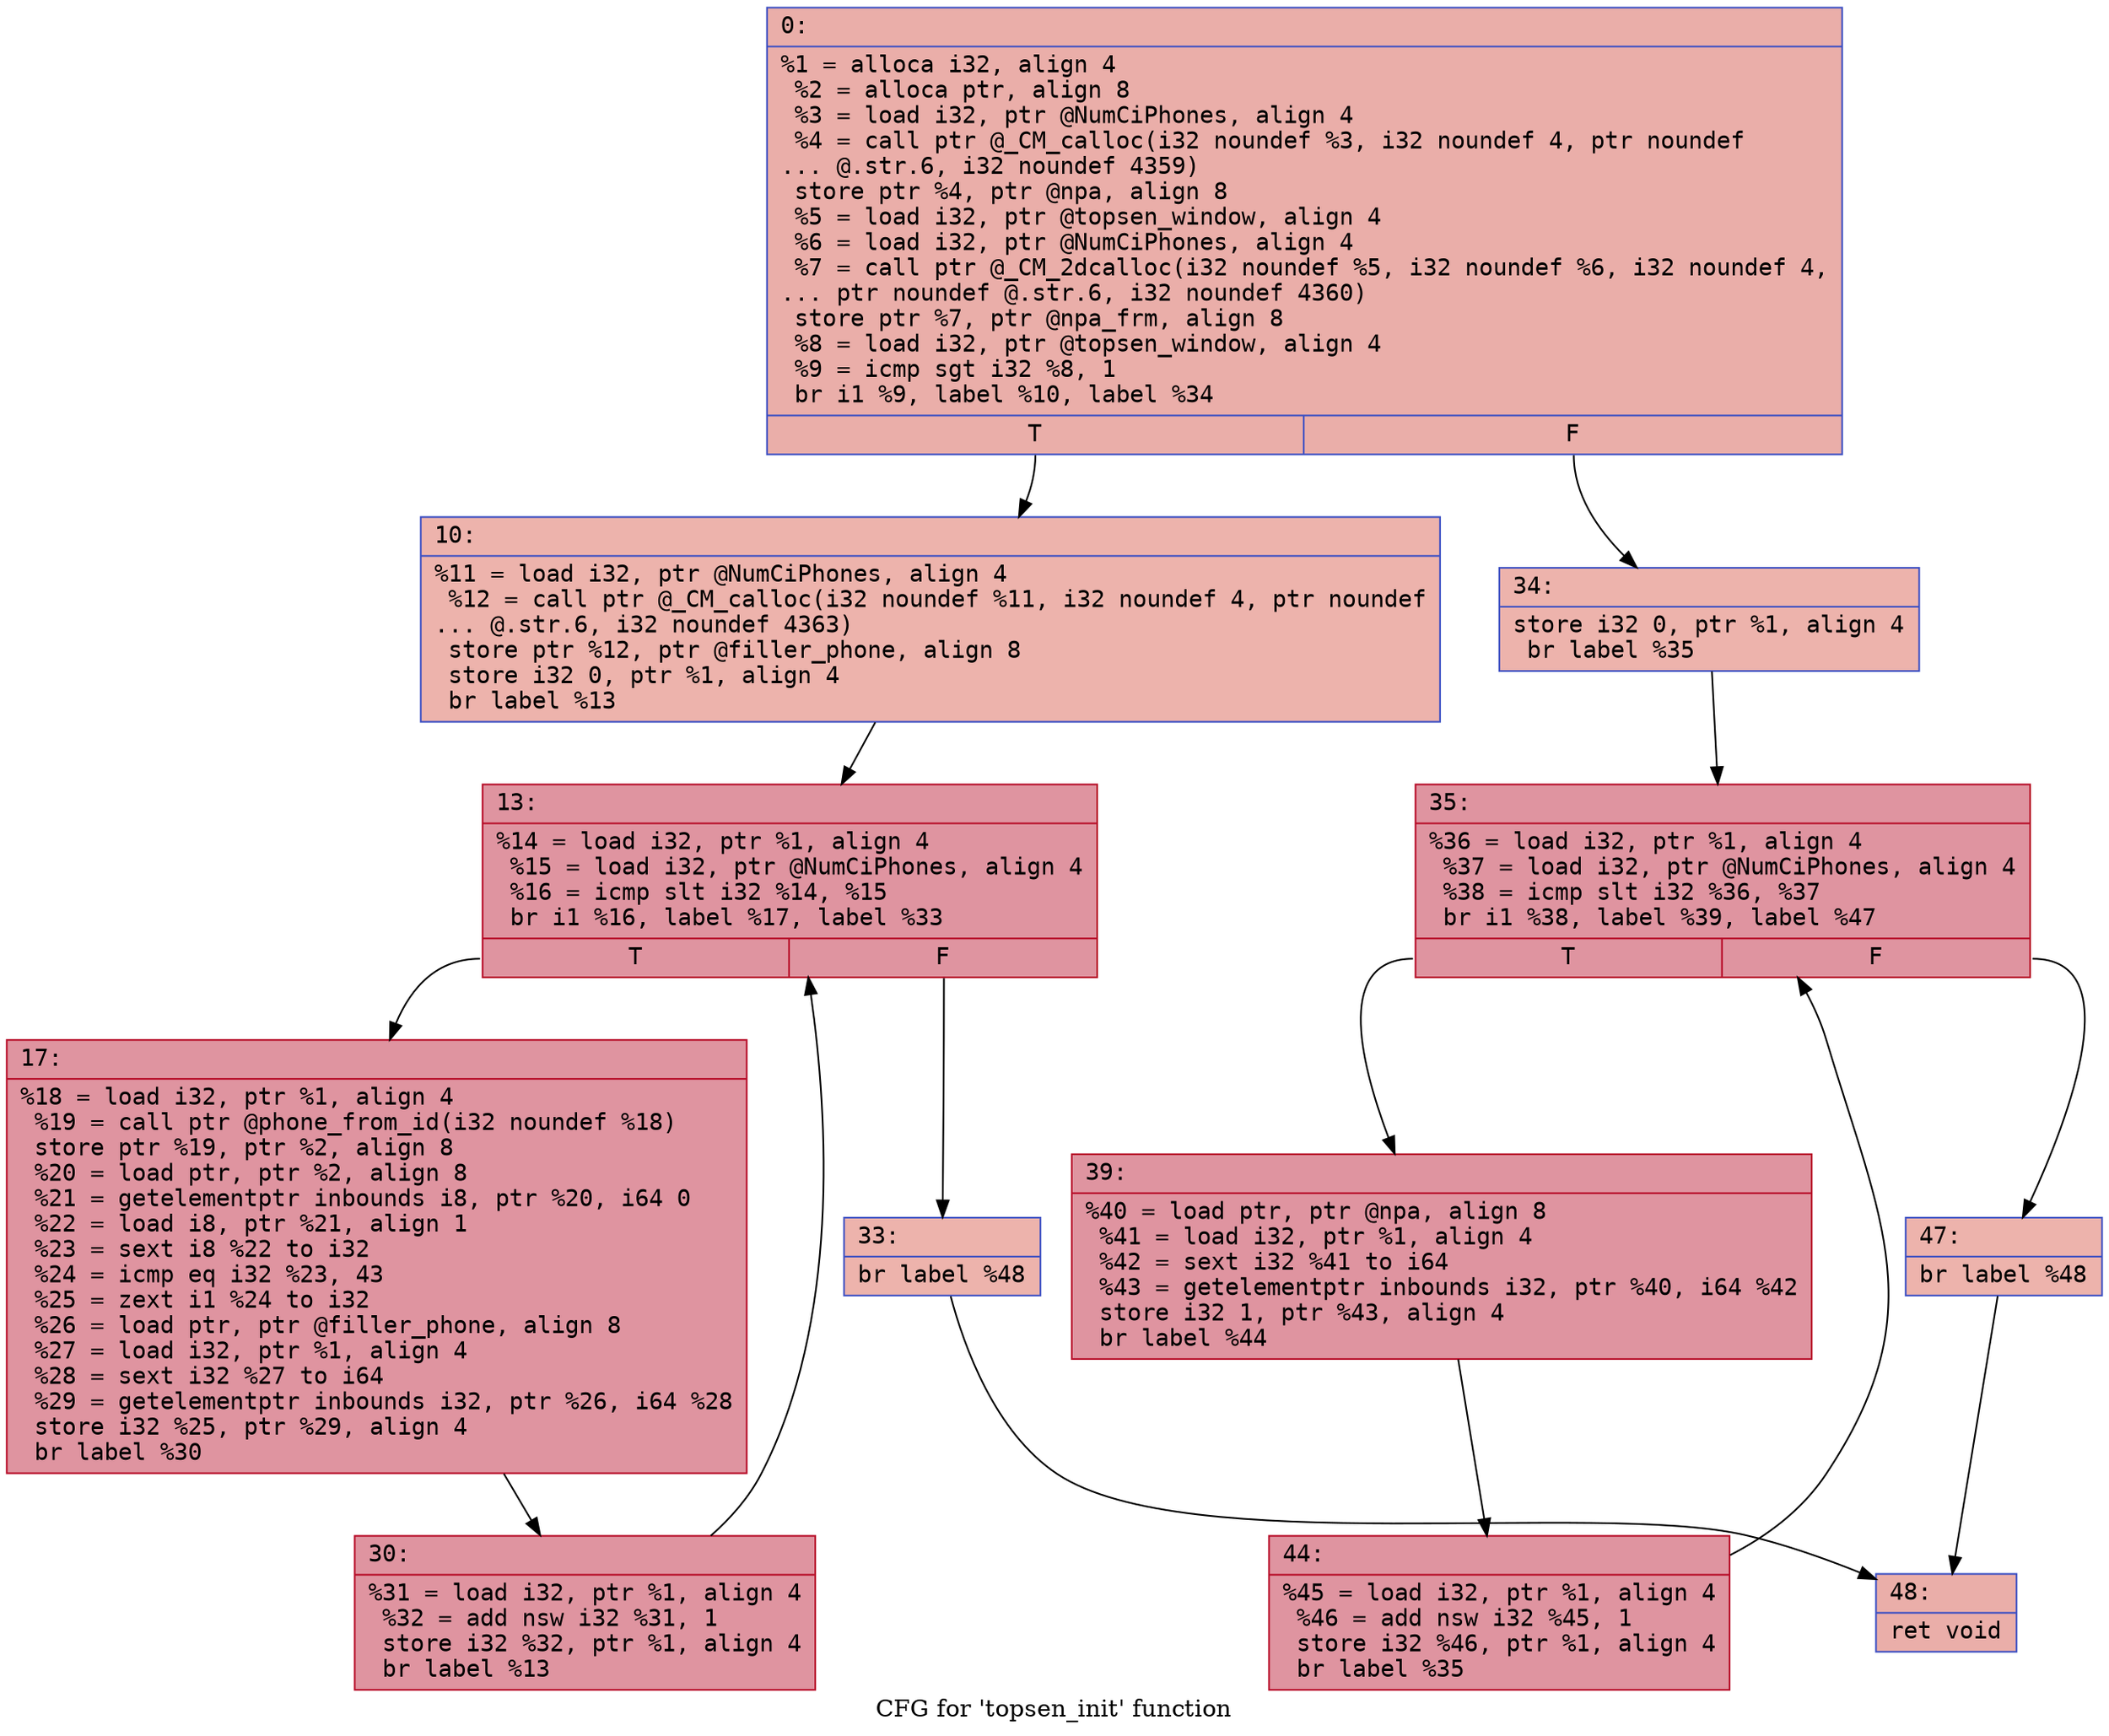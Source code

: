 digraph "CFG for 'topsen_init' function" {
	label="CFG for 'topsen_init' function";

	Node0x600002031ef0 [shape=record,color="#3d50c3ff", style=filled, fillcolor="#d0473d70" fontname="Courier",label="{0:\l|  %1 = alloca i32, align 4\l  %2 = alloca ptr, align 8\l  %3 = load i32, ptr @NumCiPhones, align 4\l  %4 = call ptr @_CM_calloc(i32 noundef %3, i32 noundef 4, ptr noundef\l... @.str.6, i32 noundef 4359)\l  store ptr %4, ptr @npa, align 8\l  %5 = load i32, ptr @topsen_window, align 4\l  %6 = load i32, ptr @NumCiPhones, align 4\l  %7 = call ptr @_CM_2dcalloc(i32 noundef %5, i32 noundef %6, i32 noundef 4,\l... ptr noundef @.str.6, i32 noundef 4360)\l  store ptr %7, ptr @npa_frm, align 8\l  %8 = load i32, ptr @topsen_window, align 4\l  %9 = icmp sgt i32 %8, 1\l  br i1 %9, label %10, label %34\l|{<s0>T|<s1>F}}"];
	Node0x600002031ef0:s0 -> Node0x600002031f40[tooltip="0 -> 10\nProbability 50.00%" ];
	Node0x600002031ef0:s1 -> Node0x6000020320d0[tooltip="0 -> 34\nProbability 50.00%" ];
	Node0x600002031f40 [shape=record,color="#3d50c3ff", style=filled, fillcolor="#d6524470" fontname="Courier",label="{10:\l|  %11 = load i32, ptr @NumCiPhones, align 4\l  %12 = call ptr @_CM_calloc(i32 noundef %11, i32 noundef 4, ptr noundef\l... @.str.6, i32 noundef 4363)\l  store ptr %12, ptr @filler_phone, align 8\l  store i32 0, ptr %1, align 4\l  br label %13\l}"];
	Node0x600002031f40 -> Node0x600002031f90[tooltip="10 -> 13\nProbability 100.00%" ];
	Node0x600002031f90 [shape=record,color="#b70d28ff", style=filled, fillcolor="#b70d2870" fontname="Courier",label="{13:\l|  %14 = load i32, ptr %1, align 4\l  %15 = load i32, ptr @NumCiPhones, align 4\l  %16 = icmp slt i32 %14, %15\l  br i1 %16, label %17, label %33\l|{<s0>T|<s1>F}}"];
	Node0x600002031f90:s0 -> Node0x600002031fe0[tooltip="13 -> 17\nProbability 96.88%" ];
	Node0x600002031f90:s1 -> Node0x600002032080[tooltip="13 -> 33\nProbability 3.12%" ];
	Node0x600002031fe0 [shape=record,color="#b70d28ff", style=filled, fillcolor="#b70d2870" fontname="Courier",label="{17:\l|  %18 = load i32, ptr %1, align 4\l  %19 = call ptr @phone_from_id(i32 noundef %18)\l  store ptr %19, ptr %2, align 8\l  %20 = load ptr, ptr %2, align 8\l  %21 = getelementptr inbounds i8, ptr %20, i64 0\l  %22 = load i8, ptr %21, align 1\l  %23 = sext i8 %22 to i32\l  %24 = icmp eq i32 %23, 43\l  %25 = zext i1 %24 to i32\l  %26 = load ptr, ptr @filler_phone, align 8\l  %27 = load i32, ptr %1, align 4\l  %28 = sext i32 %27 to i64\l  %29 = getelementptr inbounds i32, ptr %26, i64 %28\l  store i32 %25, ptr %29, align 4\l  br label %30\l}"];
	Node0x600002031fe0 -> Node0x600002032030[tooltip="17 -> 30\nProbability 100.00%" ];
	Node0x600002032030 [shape=record,color="#b70d28ff", style=filled, fillcolor="#b70d2870" fontname="Courier",label="{30:\l|  %31 = load i32, ptr %1, align 4\l  %32 = add nsw i32 %31, 1\l  store i32 %32, ptr %1, align 4\l  br label %13\l}"];
	Node0x600002032030 -> Node0x600002031f90[tooltip="30 -> 13\nProbability 100.00%" ];
	Node0x600002032080 [shape=record,color="#3d50c3ff", style=filled, fillcolor="#d6524470" fontname="Courier",label="{33:\l|  br label %48\l}"];
	Node0x600002032080 -> Node0x600002032260[tooltip="33 -> 48\nProbability 100.00%" ];
	Node0x6000020320d0 [shape=record,color="#3d50c3ff", style=filled, fillcolor="#d6524470" fontname="Courier",label="{34:\l|  store i32 0, ptr %1, align 4\l  br label %35\l}"];
	Node0x6000020320d0 -> Node0x600002032120[tooltip="34 -> 35\nProbability 100.00%" ];
	Node0x600002032120 [shape=record,color="#b70d28ff", style=filled, fillcolor="#b70d2870" fontname="Courier",label="{35:\l|  %36 = load i32, ptr %1, align 4\l  %37 = load i32, ptr @NumCiPhones, align 4\l  %38 = icmp slt i32 %36, %37\l  br i1 %38, label %39, label %47\l|{<s0>T|<s1>F}}"];
	Node0x600002032120:s0 -> Node0x600002032170[tooltip="35 -> 39\nProbability 96.88%" ];
	Node0x600002032120:s1 -> Node0x600002032210[tooltip="35 -> 47\nProbability 3.12%" ];
	Node0x600002032170 [shape=record,color="#b70d28ff", style=filled, fillcolor="#b70d2870" fontname="Courier",label="{39:\l|  %40 = load ptr, ptr @npa, align 8\l  %41 = load i32, ptr %1, align 4\l  %42 = sext i32 %41 to i64\l  %43 = getelementptr inbounds i32, ptr %40, i64 %42\l  store i32 1, ptr %43, align 4\l  br label %44\l}"];
	Node0x600002032170 -> Node0x6000020321c0[tooltip="39 -> 44\nProbability 100.00%" ];
	Node0x6000020321c0 [shape=record,color="#b70d28ff", style=filled, fillcolor="#b70d2870" fontname="Courier",label="{44:\l|  %45 = load i32, ptr %1, align 4\l  %46 = add nsw i32 %45, 1\l  store i32 %46, ptr %1, align 4\l  br label %35\l}"];
	Node0x6000020321c0 -> Node0x600002032120[tooltip="44 -> 35\nProbability 100.00%" ];
	Node0x600002032210 [shape=record,color="#3d50c3ff", style=filled, fillcolor="#d6524470" fontname="Courier",label="{47:\l|  br label %48\l}"];
	Node0x600002032210 -> Node0x600002032260[tooltip="47 -> 48\nProbability 100.00%" ];
	Node0x600002032260 [shape=record,color="#3d50c3ff", style=filled, fillcolor="#d0473d70" fontname="Courier",label="{48:\l|  ret void\l}"];
}
